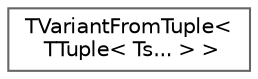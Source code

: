 digraph "Graphical Class Hierarchy"
{
 // INTERACTIVE_SVG=YES
 // LATEX_PDF_SIZE
  bgcolor="transparent";
  edge [fontname=Helvetica,fontsize=10,labelfontname=Helvetica,labelfontsize=10];
  node [fontname=Helvetica,fontsize=10,shape=box,height=0.2,width=0.4];
  rankdir="LR";
  Node0 [id="Node000000",label="TVariantFromTuple\<\l TTuple\< Ts... \> \>",height=0.2,width=0.4,color="grey40", fillcolor="white", style="filled",URL="$da/d2b/structTVariantFromTuple_3_01TTuple_3_01Ts_8_8_8_01_4_01_4.html",tooltip=" "];
}
